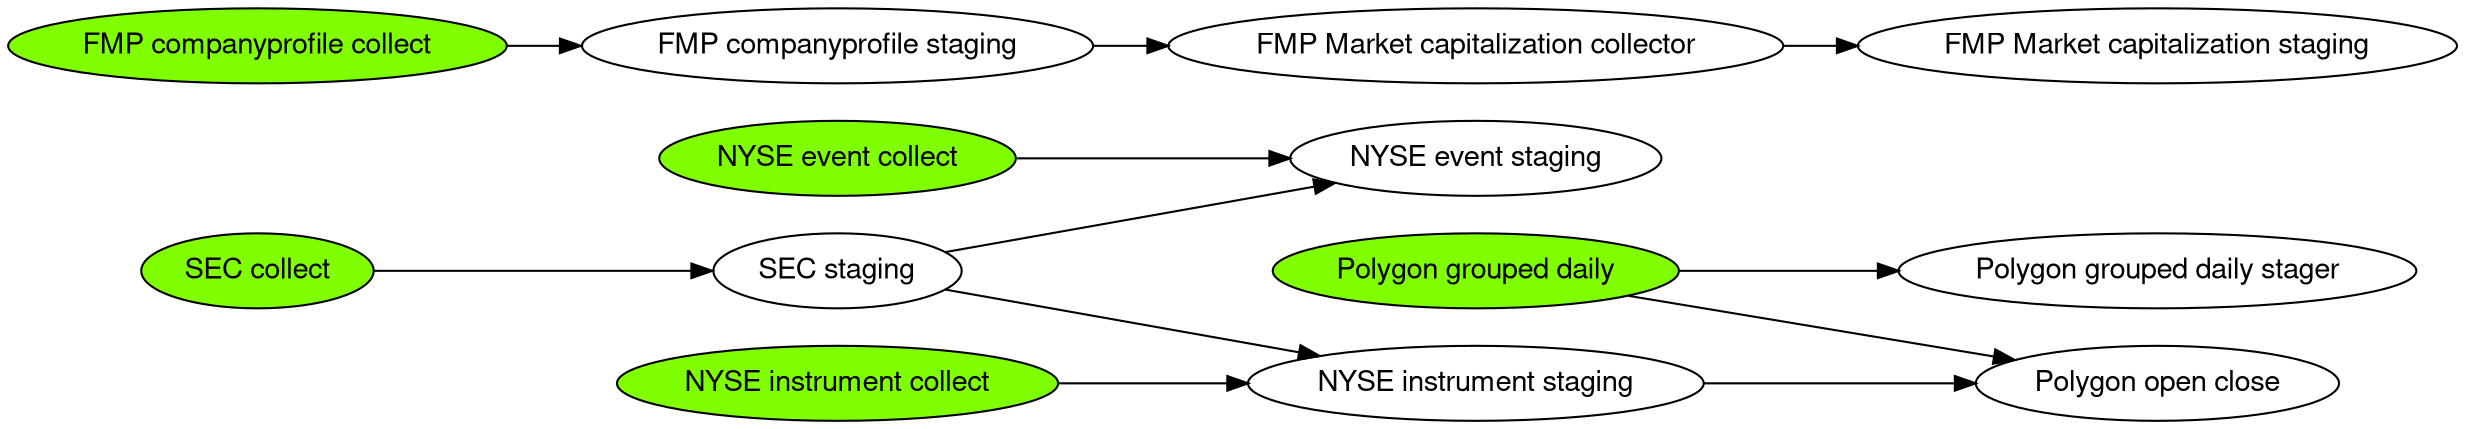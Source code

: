 digraph regexp { 
 fontname="Helvetica,Arial,sans-serif"
 node [fontname="Helvetica,Arial,sans-serif"]
 rankdir="LR";
 NyseEventsCollect      [label="NYSE event collect", style=filled, fillcolor=chartreuse];
 n1                     [label="NYSE event staging"];
 NyseInstrumentsCollect [label="NYSE instrument collect", style=filled, fillcolor=chartreuse];
 NyseInstrumentsStage   [label="NYSE instrument staging"];
 SecCompaniesCollect    [label="SEC collect", style=filled, fillcolor=chartreuse];
 SecCompaniesStage      [label="SEC staging"];
 PolygonGroupedDaily    [label="Polygon grouped daily", style=filled, fillcolor=chartreuse];
 PolygonGroupedDailyStager [label="Polygon grouped daily stager"];
 PolygonOpenClose       [label="Polygon open close"];
 FinmodCompanyProfile   [label="FMP companyprofile collect" style=filled, fillcolor=chartreuse];
 FinmodCompanyProfileStage   [label="FMP companyprofile staging"];
 FinmodCompanyMarketCap [label="FMP Market capitalization collector"]
 FinmodCompanyMarketCapStage [label="FMP Market capitalization staging"]

 NyseEventsCollect -> n1
 NyseInstrumentsCollect -> NyseInstrumentsStage
 SecCompaniesCollect -> SecCompaniesStage
 SecCompaniesStage -> NyseInstrumentsStage
 SecCompaniesStage -> n1
 PolygonGroupedDaily -> PolygonOpenClose
 PolygonGroupedDaily -> PolygonGroupedDailyStager
 NyseInstrumentsStage -> PolygonOpenClose
 FinmodCompanyProfile -> FinmodCompanyProfileStage
 FinmodCompanyProfileStage -> FinmodCompanyMarketCap
 FinmodCompanyMarketCap -> FinmodCompanyMarketCapStage
 }
//sudo apt install graphviz
//dot -Tsvg dependencies.dot > output.svg







